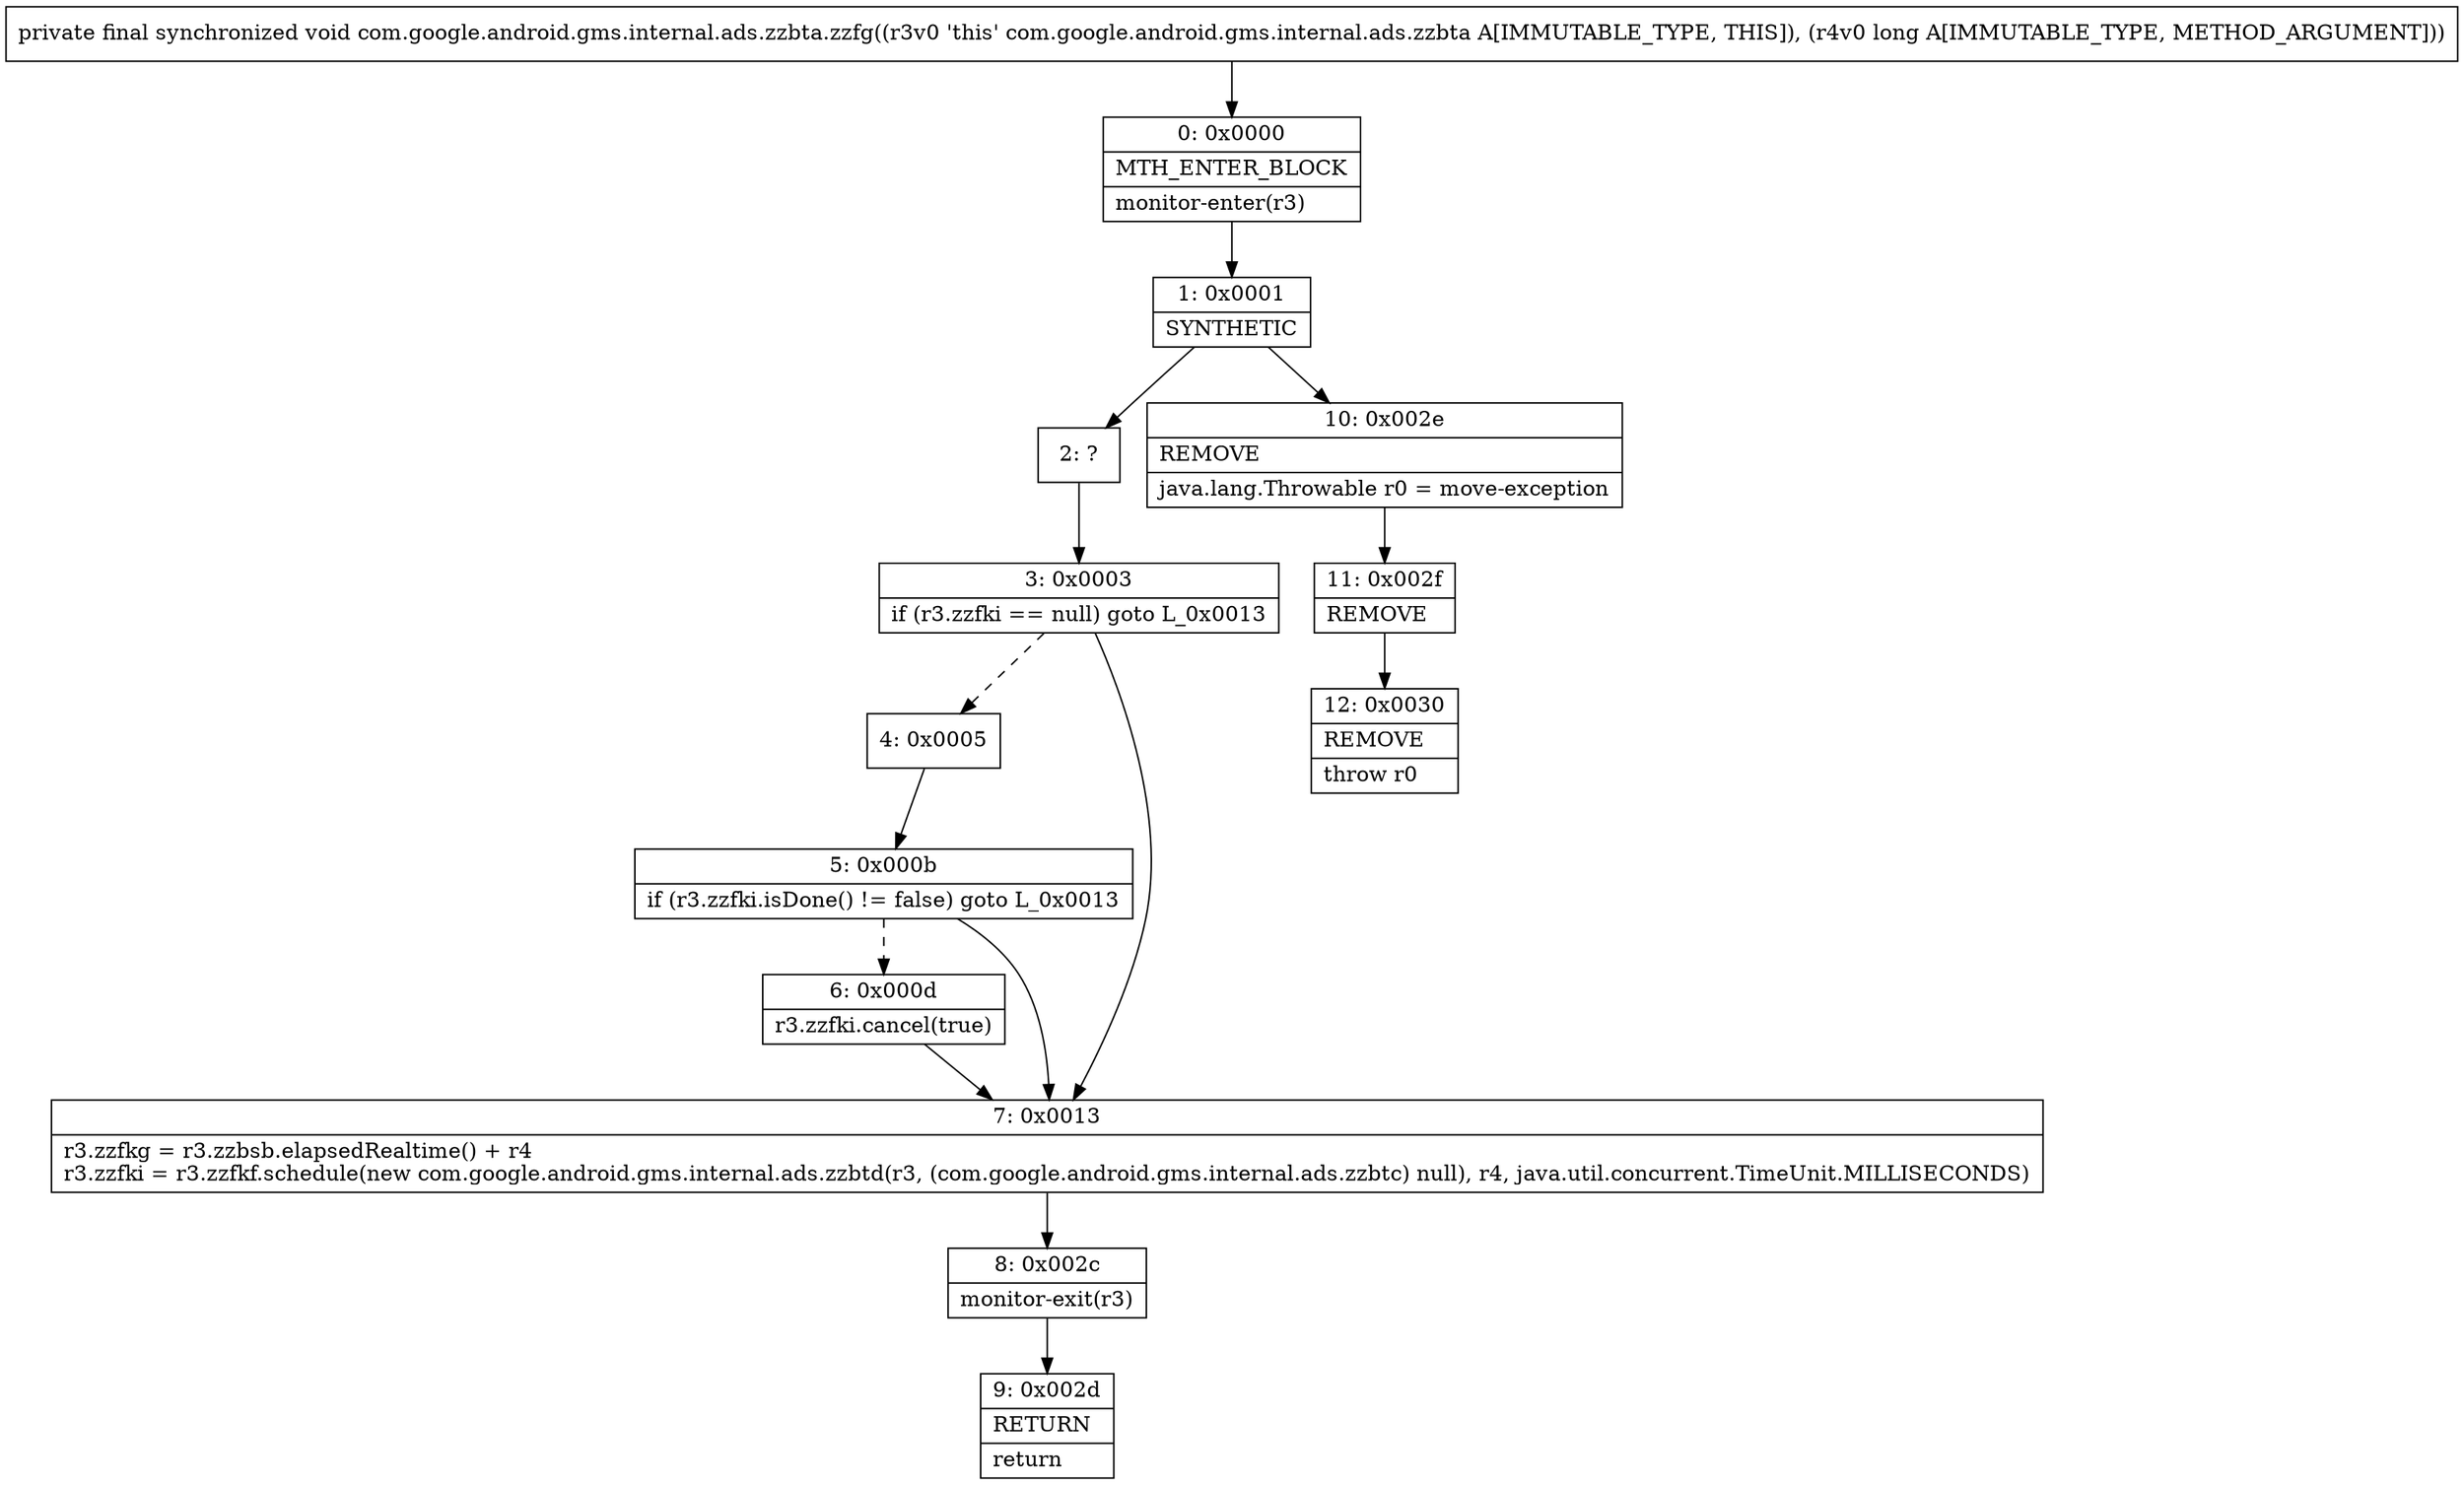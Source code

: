 digraph "CFG forcom.google.android.gms.internal.ads.zzbta.zzfg(J)V" {
Node_0 [shape=record,label="{0\:\ 0x0000|MTH_ENTER_BLOCK\l|monitor\-enter(r3)\l}"];
Node_1 [shape=record,label="{1\:\ 0x0001|SYNTHETIC\l}"];
Node_2 [shape=record,label="{2\:\ ?}"];
Node_3 [shape=record,label="{3\:\ 0x0003|if (r3.zzfki == null) goto L_0x0013\l}"];
Node_4 [shape=record,label="{4\:\ 0x0005}"];
Node_5 [shape=record,label="{5\:\ 0x000b|if (r3.zzfki.isDone() != false) goto L_0x0013\l}"];
Node_6 [shape=record,label="{6\:\ 0x000d|r3.zzfki.cancel(true)\l}"];
Node_7 [shape=record,label="{7\:\ 0x0013|r3.zzfkg = r3.zzbsb.elapsedRealtime() + r4\lr3.zzfki = r3.zzfkf.schedule(new com.google.android.gms.internal.ads.zzbtd(r3, (com.google.android.gms.internal.ads.zzbtc) null), r4, java.util.concurrent.TimeUnit.MILLISECONDS)\l}"];
Node_8 [shape=record,label="{8\:\ 0x002c|monitor\-exit(r3)\l}"];
Node_9 [shape=record,label="{9\:\ 0x002d|RETURN\l|return\l}"];
Node_10 [shape=record,label="{10\:\ 0x002e|REMOVE\l|java.lang.Throwable r0 = move\-exception\l}"];
Node_11 [shape=record,label="{11\:\ 0x002f|REMOVE\l}"];
Node_12 [shape=record,label="{12\:\ 0x0030|REMOVE\l|throw r0\l}"];
MethodNode[shape=record,label="{private final synchronized void com.google.android.gms.internal.ads.zzbta.zzfg((r3v0 'this' com.google.android.gms.internal.ads.zzbta A[IMMUTABLE_TYPE, THIS]), (r4v0 long A[IMMUTABLE_TYPE, METHOD_ARGUMENT])) }"];
MethodNode -> Node_0;
Node_0 -> Node_1;
Node_1 -> Node_2;
Node_1 -> Node_10;
Node_2 -> Node_3;
Node_3 -> Node_4[style=dashed];
Node_3 -> Node_7;
Node_4 -> Node_5;
Node_5 -> Node_6[style=dashed];
Node_5 -> Node_7;
Node_6 -> Node_7;
Node_7 -> Node_8;
Node_8 -> Node_9;
Node_10 -> Node_11;
Node_11 -> Node_12;
}


